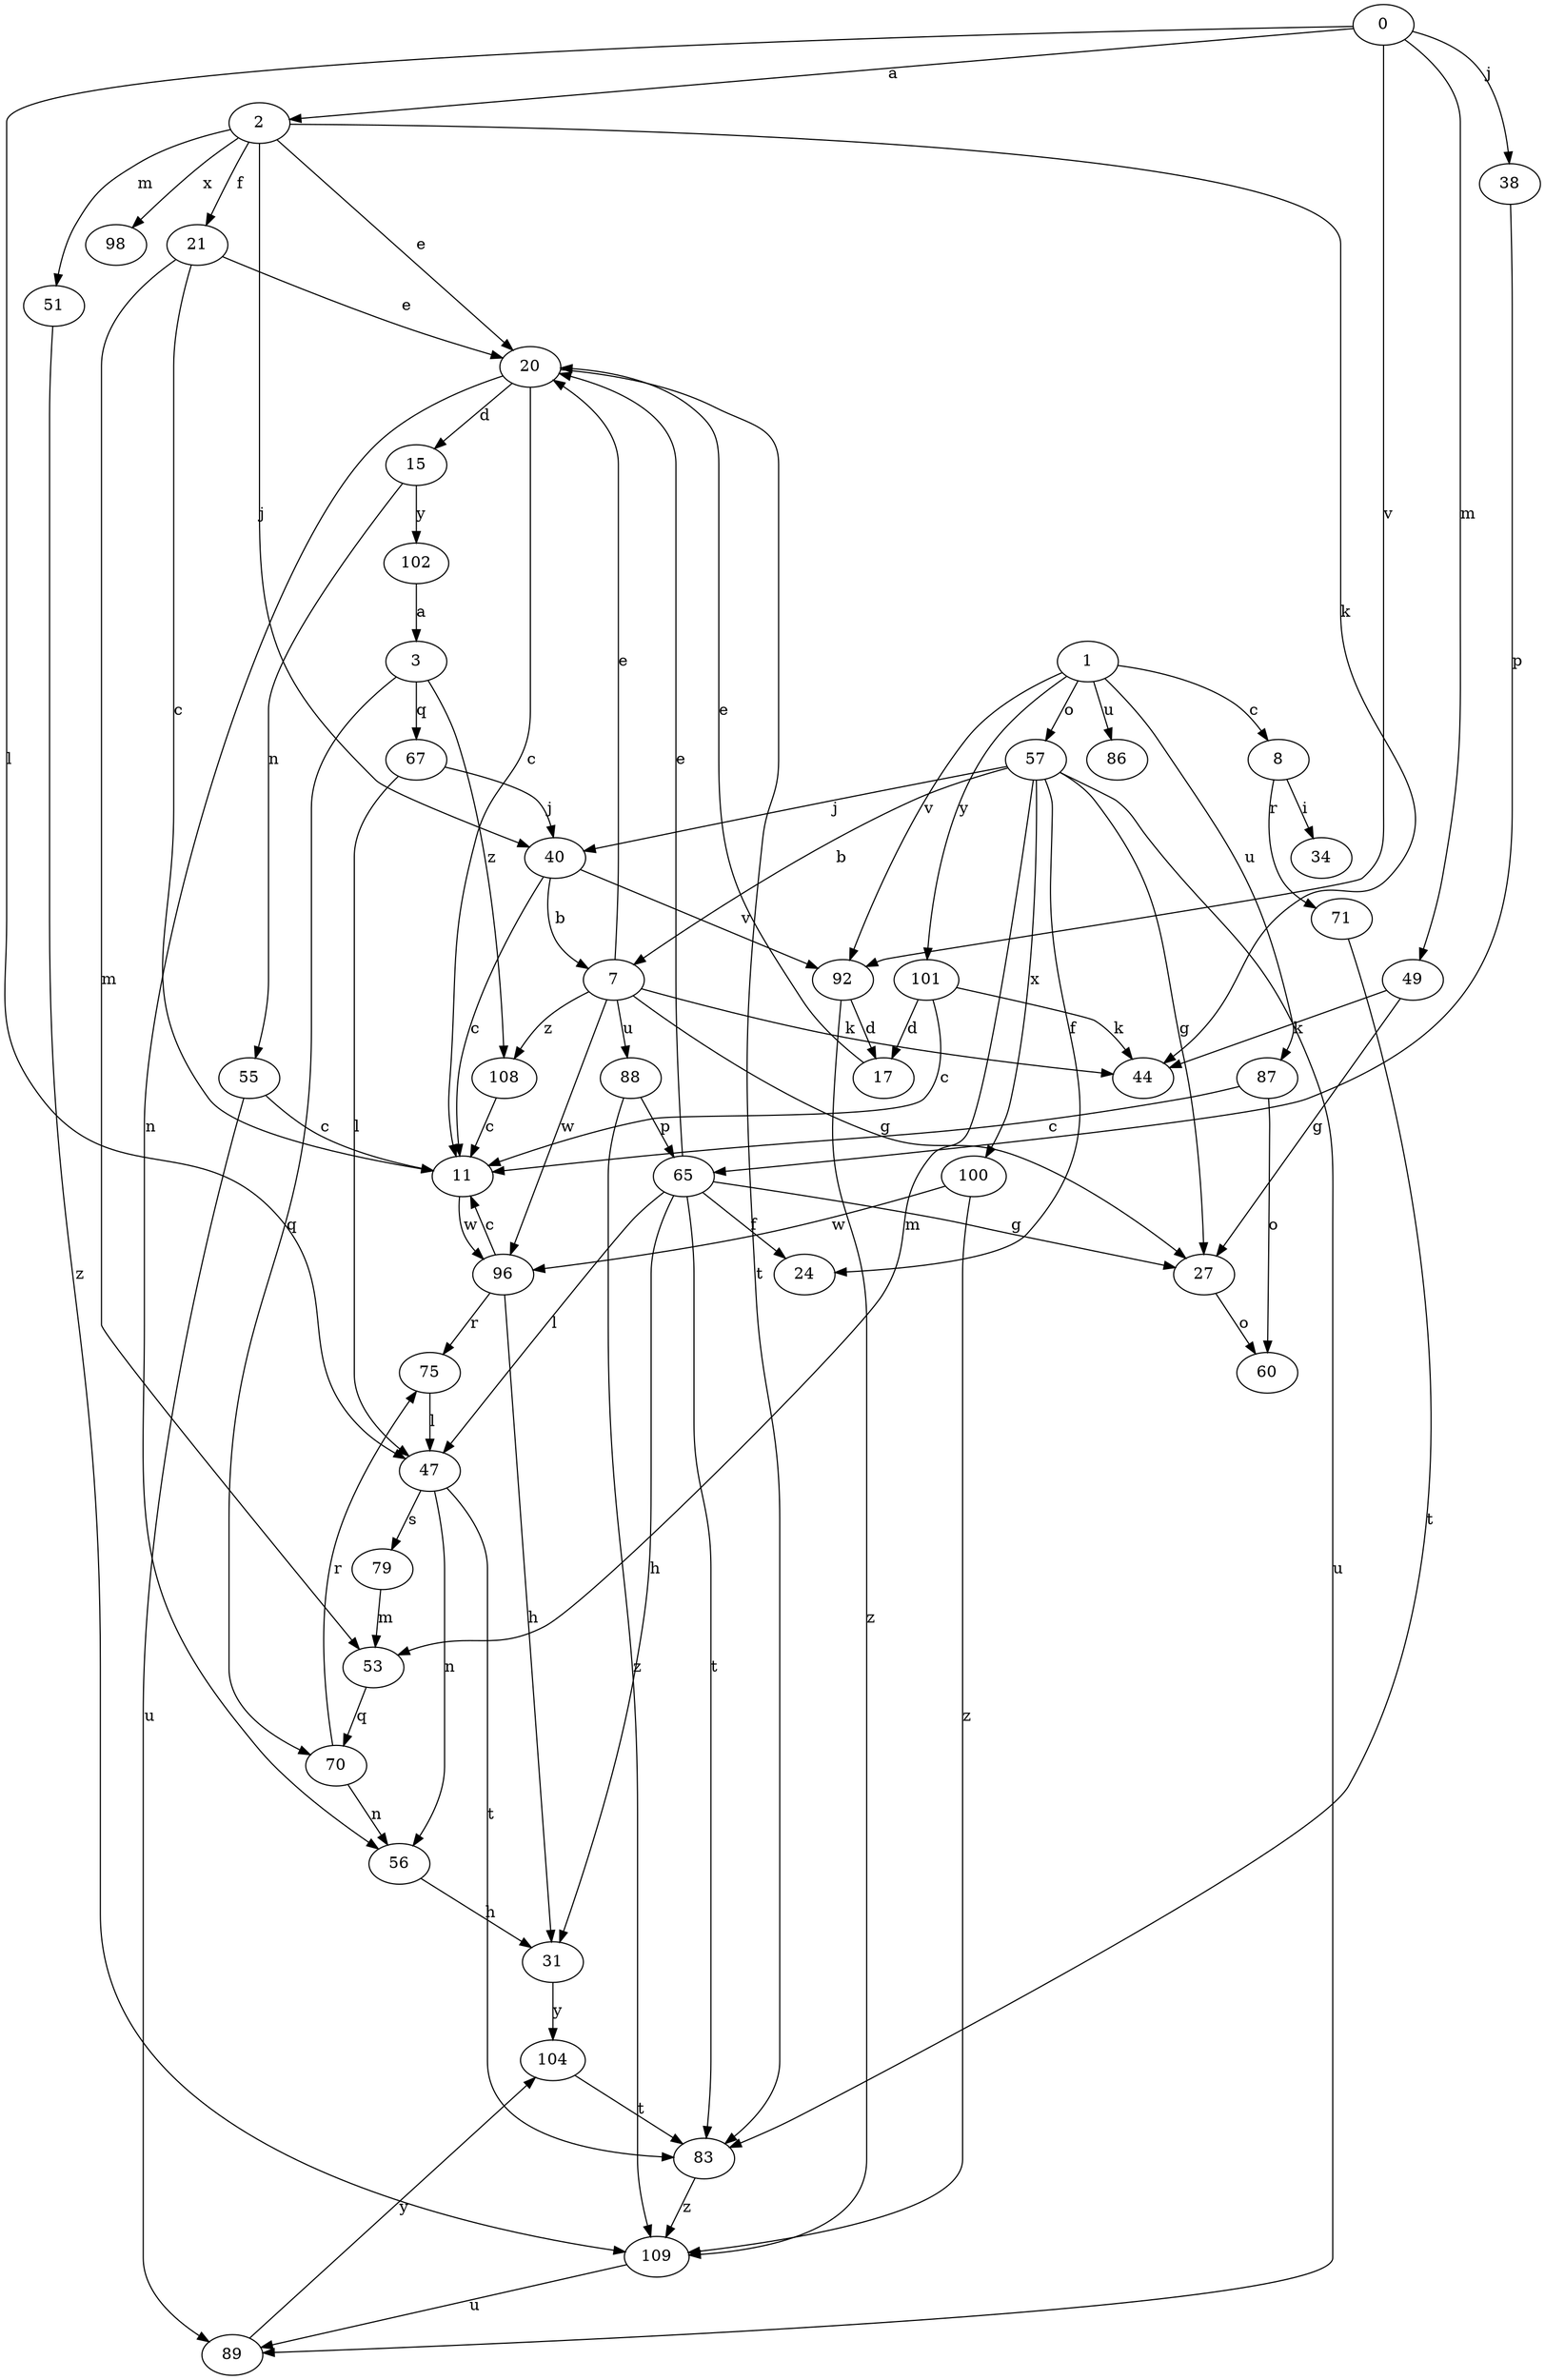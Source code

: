 strict digraph  {
0;
1;
2;
3;
7;
8;
11;
15;
17;
20;
21;
24;
27;
31;
34;
38;
40;
44;
47;
49;
51;
53;
55;
56;
57;
60;
65;
67;
70;
71;
75;
79;
83;
86;
87;
88;
89;
92;
96;
98;
100;
101;
102;
104;
108;
109;
0 -> 2  [label=a];
0 -> 38  [label=j];
0 -> 47  [label=l];
0 -> 49  [label=m];
0 -> 92  [label=v];
1 -> 8  [label=c];
1 -> 57  [label=o];
1 -> 86  [label=u];
1 -> 87  [label=u];
1 -> 92  [label=v];
1 -> 101  [label=y];
2 -> 20  [label=e];
2 -> 21  [label=f];
2 -> 40  [label=j];
2 -> 44  [label=k];
2 -> 51  [label=m];
2 -> 98  [label=x];
3 -> 67  [label=q];
3 -> 70  [label=q];
3 -> 108  [label=z];
7 -> 20  [label=e];
7 -> 27  [label=g];
7 -> 44  [label=k];
7 -> 88  [label=u];
7 -> 96  [label=w];
7 -> 108  [label=z];
8 -> 34  [label=i];
8 -> 71  [label=r];
11 -> 96  [label=w];
15 -> 55  [label=n];
15 -> 102  [label=y];
17 -> 20  [label=e];
20 -> 11  [label=c];
20 -> 15  [label=d];
20 -> 56  [label=n];
20 -> 83  [label=t];
21 -> 11  [label=c];
21 -> 20  [label=e];
21 -> 53  [label=m];
27 -> 60  [label=o];
31 -> 104  [label=y];
38 -> 65  [label=p];
40 -> 7  [label=b];
40 -> 11  [label=c];
40 -> 92  [label=v];
47 -> 56  [label=n];
47 -> 79  [label=s];
47 -> 83  [label=t];
49 -> 27  [label=g];
49 -> 44  [label=k];
51 -> 109  [label=z];
53 -> 70  [label=q];
55 -> 11  [label=c];
55 -> 89  [label=u];
56 -> 31  [label=h];
57 -> 7  [label=b];
57 -> 24  [label=f];
57 -> 27  [label=g];
57 -> 40  [label=j];
57 -> 53  [label=m];
57 -> 89  [label=u];
57 -> 100  [label=x];
65 -> 20  [label=e];
65 -> 24  [label=f];
65 -> 27  [label=g];
65 -> 31  [label=h];
65 -> 47  [label=l];
65 -> 83  [label=t];
67 -> 40  [label=j];
67 -> 47  [label=l];
70 -> 56  [label=n];
70 -> 75  [label=r];
71 -> 83  [label=t];
75 -> 47  [label=l];
79 -> 53  [label=m];
83 -> 109  [label=z];
87 -> 11  [label=c];
87 -> 60  [label=o];
88 -> 65  [label=p];
88 -> 109  [label=z];
89 -> 104  [label=y];
92 -> 17  [label=d];
92 -> 109  [label=z];
96 -> 11  [label=c];
96 -> 31  [label=h];
96 -> 75  [label=r];
100 -> 96  [label=w];
100 -> 109  [label=z];
101 -> 11  [label=c];
101 -> 17  [label=d];
101 -> 44  [label=k];
102 -> 3  [label=a];
104 -> 83  [label=t];
108 -> 11  [label=c];
109 -> 89  [label=u];
}
